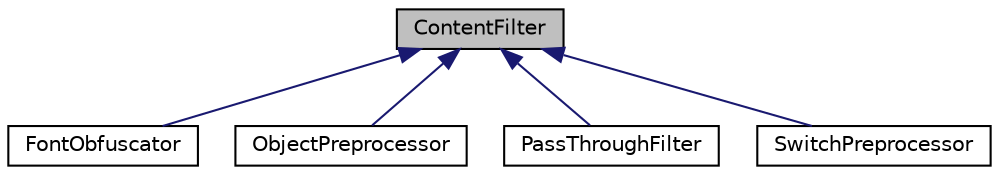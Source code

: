 digraph "ContentFilter"
{
  edge [fontname="Helvetica",fontsize="10",labelfontname="Helvetica",labelfontsize="10"];
  node [fontname="Helvetica",fontsize="10",shape=record];
  Node1 [label="ContentFilter",height=0.2,width=0.4,color="black", fillcolor="grey75", style="filled" fontcolor="black"];
  Node1 -> Node2 [dir="back",color="midnightblue",fontsize="10",style="solid",fontname="Helvetica"];
  Node2 [label="FontObfuscator",height=0.2,width=0.4,color="black", fillcolor="white", style="filled",URL="$class_font_obfuscator.xhtml"];
  Node1 -> Node3 [dir="back",color="midnightblue",fontsize="10",style="solid",fontname="Helvetica"];
  Node3 [label="ObjectPreprocessor",height=0.2,width=0.4,color="black", fillcolor="white", style="filled",URL="$class_object_preprocessor.xhtml"];
  Node1 -> Node4 [dir="back",color="midnightblue",fontsize="10",style="solid",fontname="Helvetica"];
  Node4 [label="PassThroughFilter",height=0.2,width=0.4,color="black", fillcolor="white", style="filled",URL="$class_pass_through_filter.xhtml"];
  Node1 -> Node5 [dir="back",color="midnightblue",fontsize="10",style="solid",fontname="Helvetica"];
  Node5 [label="SwitchPreprocessor",height=0.2,width=0.4,color="black", fillcolor="white", style="filled",URL="$class_switch_preprocessor.xhtml"];
}

